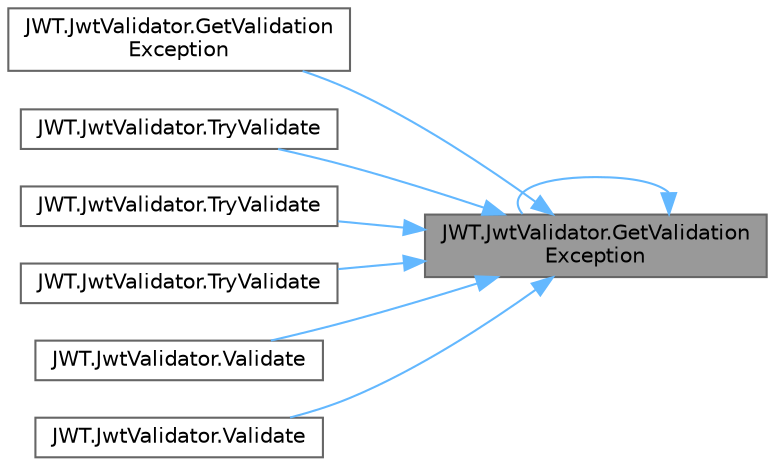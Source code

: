 digraph "JWT.JwtValidator.GetValidationException"
{
 // LATEX_PDF_SIZE
  bgcolor="transparent";
  edge [fontname=Helvetica,fontsize=10,labelfontname=Helvetica,labelfontsize=10];
  node [fontname=Helvetica,fontsize=10,shape=box,height=0.2,width=0.4];
  rankdir="RL";
  Node1 [id="Node000001",label="JWT.JwtValidator.GetValidation\lException",height=0.2,width=0.4,color="gray40", fillcolor="grey60", style="filled", fontcolor="black",tooltip=" "];
  Node1 -> Node2 [id="edge15_Node000001_Node000002",dir="back",color="steelblue1",style="solid",tooltip=" "];
  Node2 [id="Node000002",label="JWT.JwtValidator.GetValidation\lException",height=0.2,width=0.4,color="grey40", fillcolor="white", style="filled",URL="$class_j_w_t_1_1_jwt_validator.html#a9637d8a7c56f0e14048cc2a8ec3ccb8f",tooltip=" "];
  Node1 -> Node1 [id="edge16_Node000001_Node000001",dir="back",color="steelblue1",style="solid",tooltip=" "];
  Node1 -> Node3 [id="edge17_Node000001_Node000003",dir="back",color="steelblue1",style="solid",tooltip=" "];
  Node3 [id="Node000003",label="JWT.JwtValidator.TryValidate",height=0.2,width=0.4,color="grey40", fillcolor="white", style="filled",URL="$class_j_w_t_1_1_jwt_validator.html#a274e40b60c7065846b331227ab99a92f",tooltip=" "];
  Node1 -> Node4 [id="edge18_Node000001_Node000004",dir="back",color="steelblue1",style="solid",tooltip=" "];
  Node4 [id="Node000004",label="JWT.JwtValidator.TryValidate",height=0.2,width=0.4,color="grey40", fillcolor="white", style="filled",URL="$class_j_w_t_1_1_jwt_validator.html#a729b5ad4f3b551b967bf6f0b1d558b56",tooltip=" "];
  Node1 -> Node5 [id="edge19_Node000001_Node000005",dir="back",color="steelblue1",style="solid",tooltip=" "];
  Node5 [id="Node000005",label="JWT.JwtValidator.TryValidate",height=0.2,width=0.4,color="grey40", fillcolor="white", style="filled",URL="$class_j_w_t_1_1_jwt_validator.html#a4b76397cce0223e28bc1797b2827e7f4",tooltip=" "];
  Node1 -> Node6 [id="edge20_Node000001_Node000006",dir="back",color="steelblue1",style="solid",tooltip=" "];
  Node6 [id="Node000006",label="JWT.JwtValidator.Validate",height=0.2,width=0.4,color="grey40", fillcolor="white", style="filled",URL="$class_j_w_t_1_1_jwt_validator.html#af52b2455c4d608013cd077fc41dd3421",tooltip=" "];
  Node1 -> Node7 [id="edge21_Node000001_Node000007",dir="back",color="steelblue1",style="solid",tooltip=" "];
  Node7 [id="Node000007",label="JWT.JwtValidator.Validate",height=0.2,width=0.4,color="grey40", fillcolor="white", style="filled",URL="$class_j_w_t_1_1_jwt_validator.html#a40a34370eba0e6d1e71d9c585006e0c5",tooltip=" "];
}
